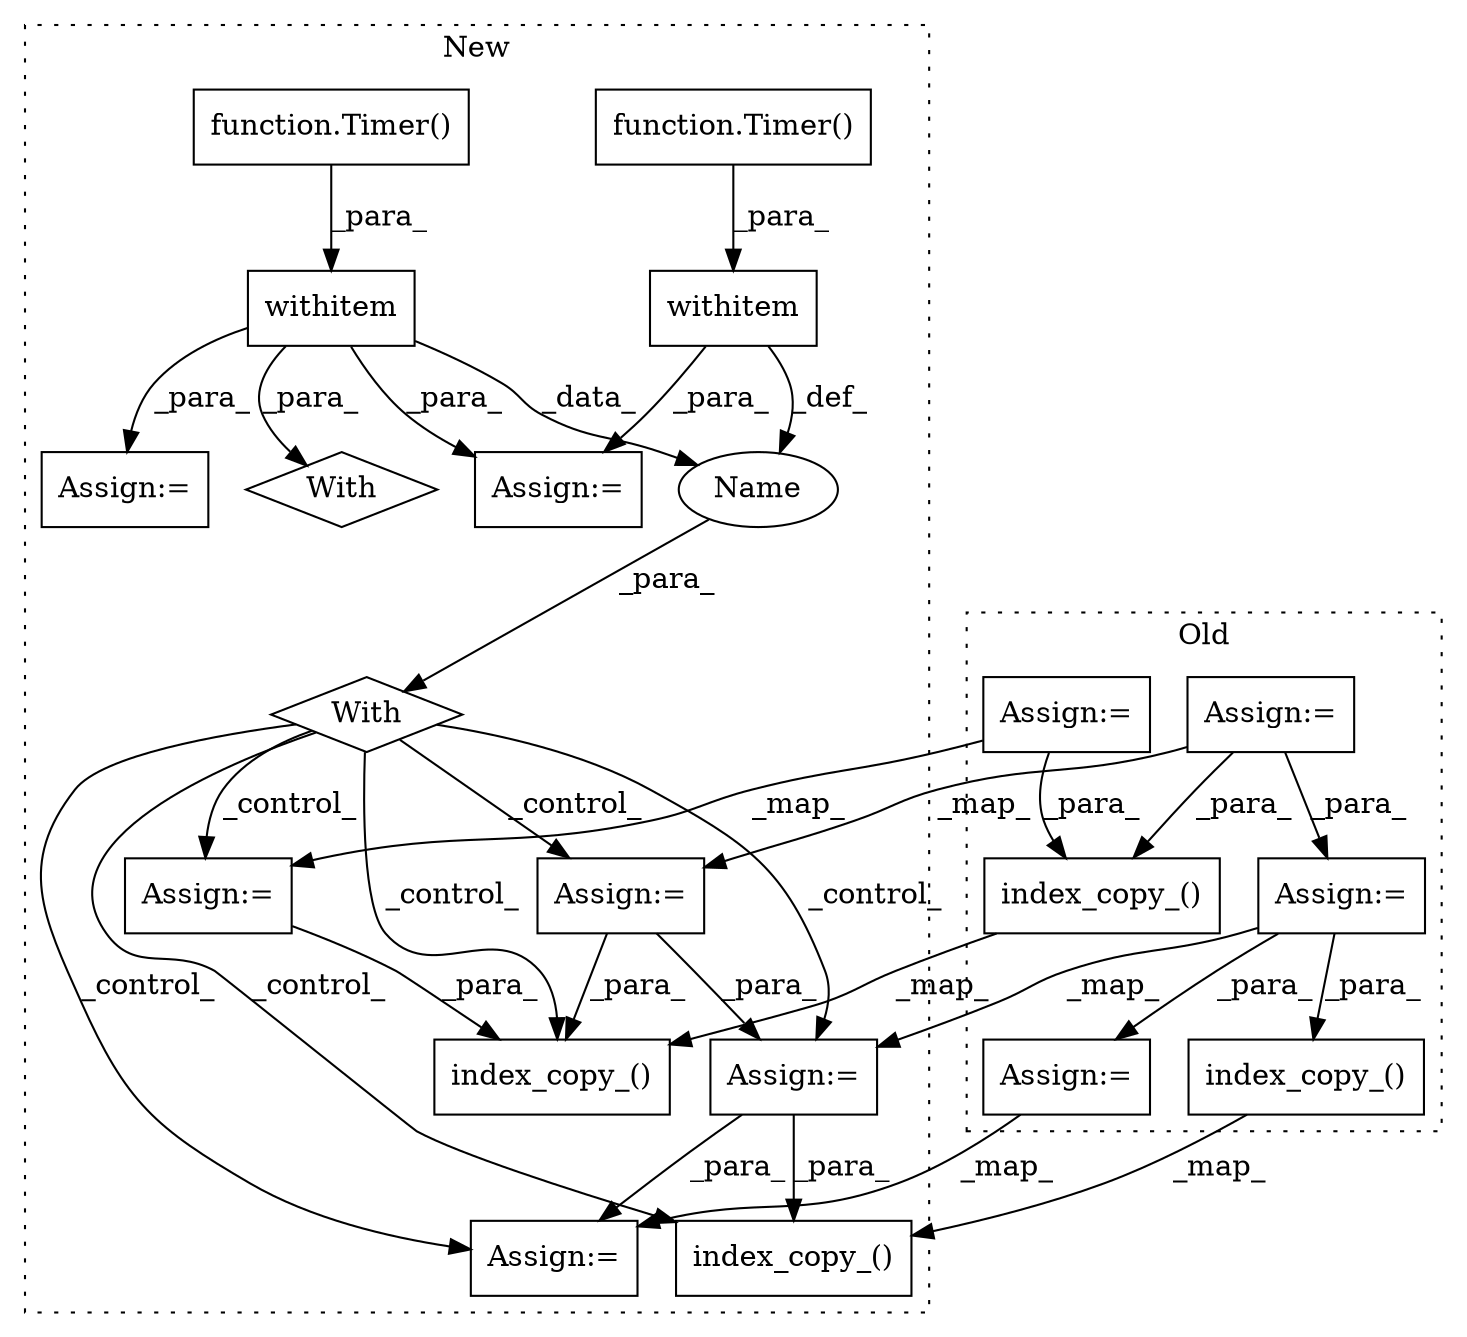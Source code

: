 digraph G {
subgraph cluster0 {
1 [label="index_copy_()" a="75" s="12232,12290" l="32,1" shape="box"];
12 [label="Assign:=" a="68" s="11790" l="3" shape="box"];
15 [label="index_copy_()" a="75" s="11981,12064" l="67,1" shape="box"];
17 [label="Assign:=" a="68" s="11889" l="3" shape="box"];
19 [label="Assign:=" a="68" s="12086" l="3" shape="box"];
20 [label="Assign:=" a="68" s="12208" l="3" shape="box"];
label = "Old";
style="dotted";
}
subgraph cluster1 {
2 [label="index_copy_()" a="75" s="12153,12211" l="32,1" shape="box"];
3 [label="With" a="39" s="11647,11657" l="5,25" shape="diamond"];
4 [label="withitem" a="49" s="11652" l="5" shape="box"];
5 [label="Name" a="87" s="11663" l="5" shape="ellipse"];
6 [label="withitem" a="49" s="10422" l="5" shape="box"];
7 [label="With" a="39" s="10417,10427" l="5,29" shape="diamond"];
8 [label="function.Timer()" a="75" s="11652" l="7" shape="box"];
9 [label="Assign:=" a="68" s="12309" l="4" shape="box"];
10 [label="function.Timer()" a="75" s="10422" l="7" shape="box"];
11 [label="Assign:=" a="68" s="11434" l="4" shape="box"];
13 [label="Assign:=" a="68" s="11687" l="3" shape="box"];
14 [label="index_copy_()" a="75" s="11886,11969" l="67,1" shape="box"];
16 [label="Assign:=" a="68" s="11790" l="3" shape="box"];
18 [label="Assign:=" a="68" s="11995" l="3" shape="box"];
21 [label="Assign:=" a="68" s="12125" l="3" shape="box"];
label = "New";
style="dotted";
}
1 -> 2 [label="_map_"];
3 -> 21 [label="_control_"];
3 -> 14 [label="_control_"];
3 -> 16 [label="_control_"];
3 -> 18 [label="_control_"];
3 -> 2 [label="_control_"];
3 -> 13 [label="_control_"];
4 -> 5 [label="_def_"];
4 -> 9 [label="_para_"];
5 -> 3 [label="_para_"];
6 -> 9 [label="_para_"];
6 -> 11 [label="_para_"];
6 -> 7 [label="_para_"];
6 -> 5 [label="_data_"];
8 -> 4 [label="_para_"];
10 -> 6 [label="_para_"];
12 -> 19 [label="_para_"];
12 -> 15 [label="_para_"];
12 -> 13 [label="_map_"];
13 -> 18 [label="_para_"];
13 -> 14 [label="_para_"];
15 -> 14 [label="_map_"];
16 -> 14 [label="_para_"];
17 -> 16 [label="_map_"];
17 -> 15 [label="_para_"];
18 -> 21 [label="_para_"];
18 -> 2 [label="_para_"];
19 -> 1 [label="_para_"];
19 -> 18 [label="_map_"];
19 -> 20 [label="_para_"];
20 -> 21 [label="_map_"];
}